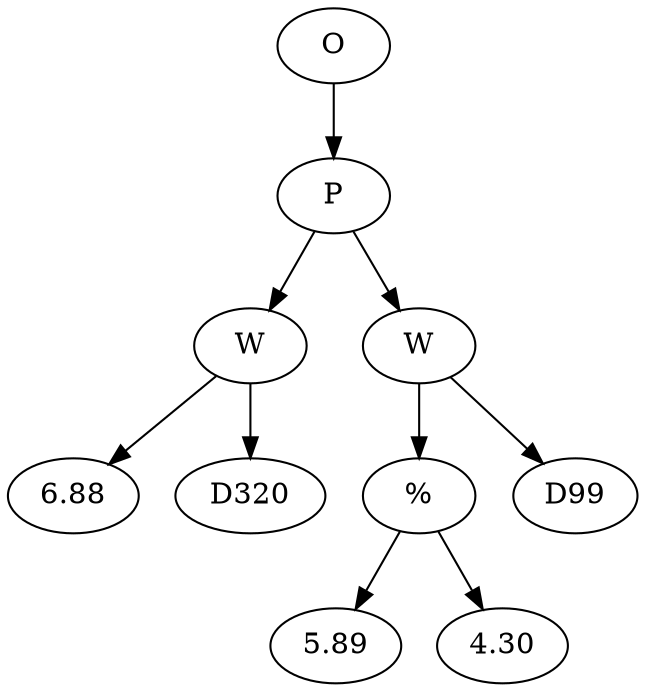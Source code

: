 // Tree
digraph {
	16146462 [label=O]
	16146463 [label=P]
	16146462 -> 16146463
	16146464 [label=W]
	16146463 -> 16146464
	16146465 [label=6.88]
	16146464 -> 16146465
	16146466 [label=D320]
	16146464 -> 16146466
	16146467 [label=W]
	16146463 -> 16146467
	16146468 [label="%"]
	16146467 -> 16146468
	16146469 [label=5.89]
	16146468 -> 16146469
	16146470 [label=4.30]
	16146468 -> 16146470
	16146471 [label=D99]
	16146467 -> 16146471
}
